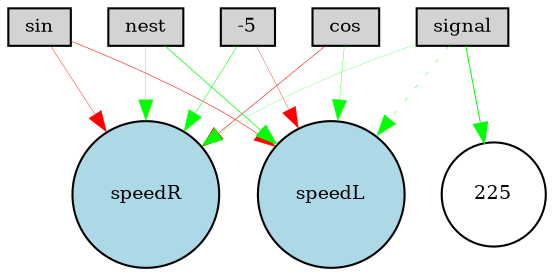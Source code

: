 digraph {
	node [fontsize=9 height=0.2 shape=circle width=0.2]
	cos [fillcolor=lightgray shape=box style=filled]
	sin [fillcolor=lightgray shape=box style=filled]
	nest [fillcolor=lightgray shape=box style=filled]
	signal [fillcolor=lightgray shape=box style=filled]
	-5 [fillcolor=lightgray shape=box style=filled]
	speedL [fillcolor=lightblue style=filled]
	speedR [fillcolor=lightblue style=filled]
	225 [fillcolor=white style=filled]
	-5 -> speedL [color=red penwidth=0.16311366405843775 style=solid]
	nest -> speedR [color=green penwidth=0.1569784836606624 style=solid]
	sin -> speedR [color=red penwidth=0.19664117133590733 style=solid]
	-5 -> speedR [color=green penwidth=0.25775438720986094 style=solid]
	signal -> speedR [color=green penwidth=0.11587892014396 style=solid]
	cos -> speedL [color=green penwidth=0.16131726986685363 style=solid]
	signal -> speedL [color=green penwidth=0.19822684191960316 style=dotted]
	signal -> 225 [color=green penwidth=0.4852019341317835 style=solid]
	cos -> speedR [color=red penwidth=0.26482159044602793 style=solid]
	nest -> speedL [color=green penwidth=0.3522061813602011 style=solid]
	sin -> speedL [color=red penwidth=0.2566756534741489 style=solid]
}
